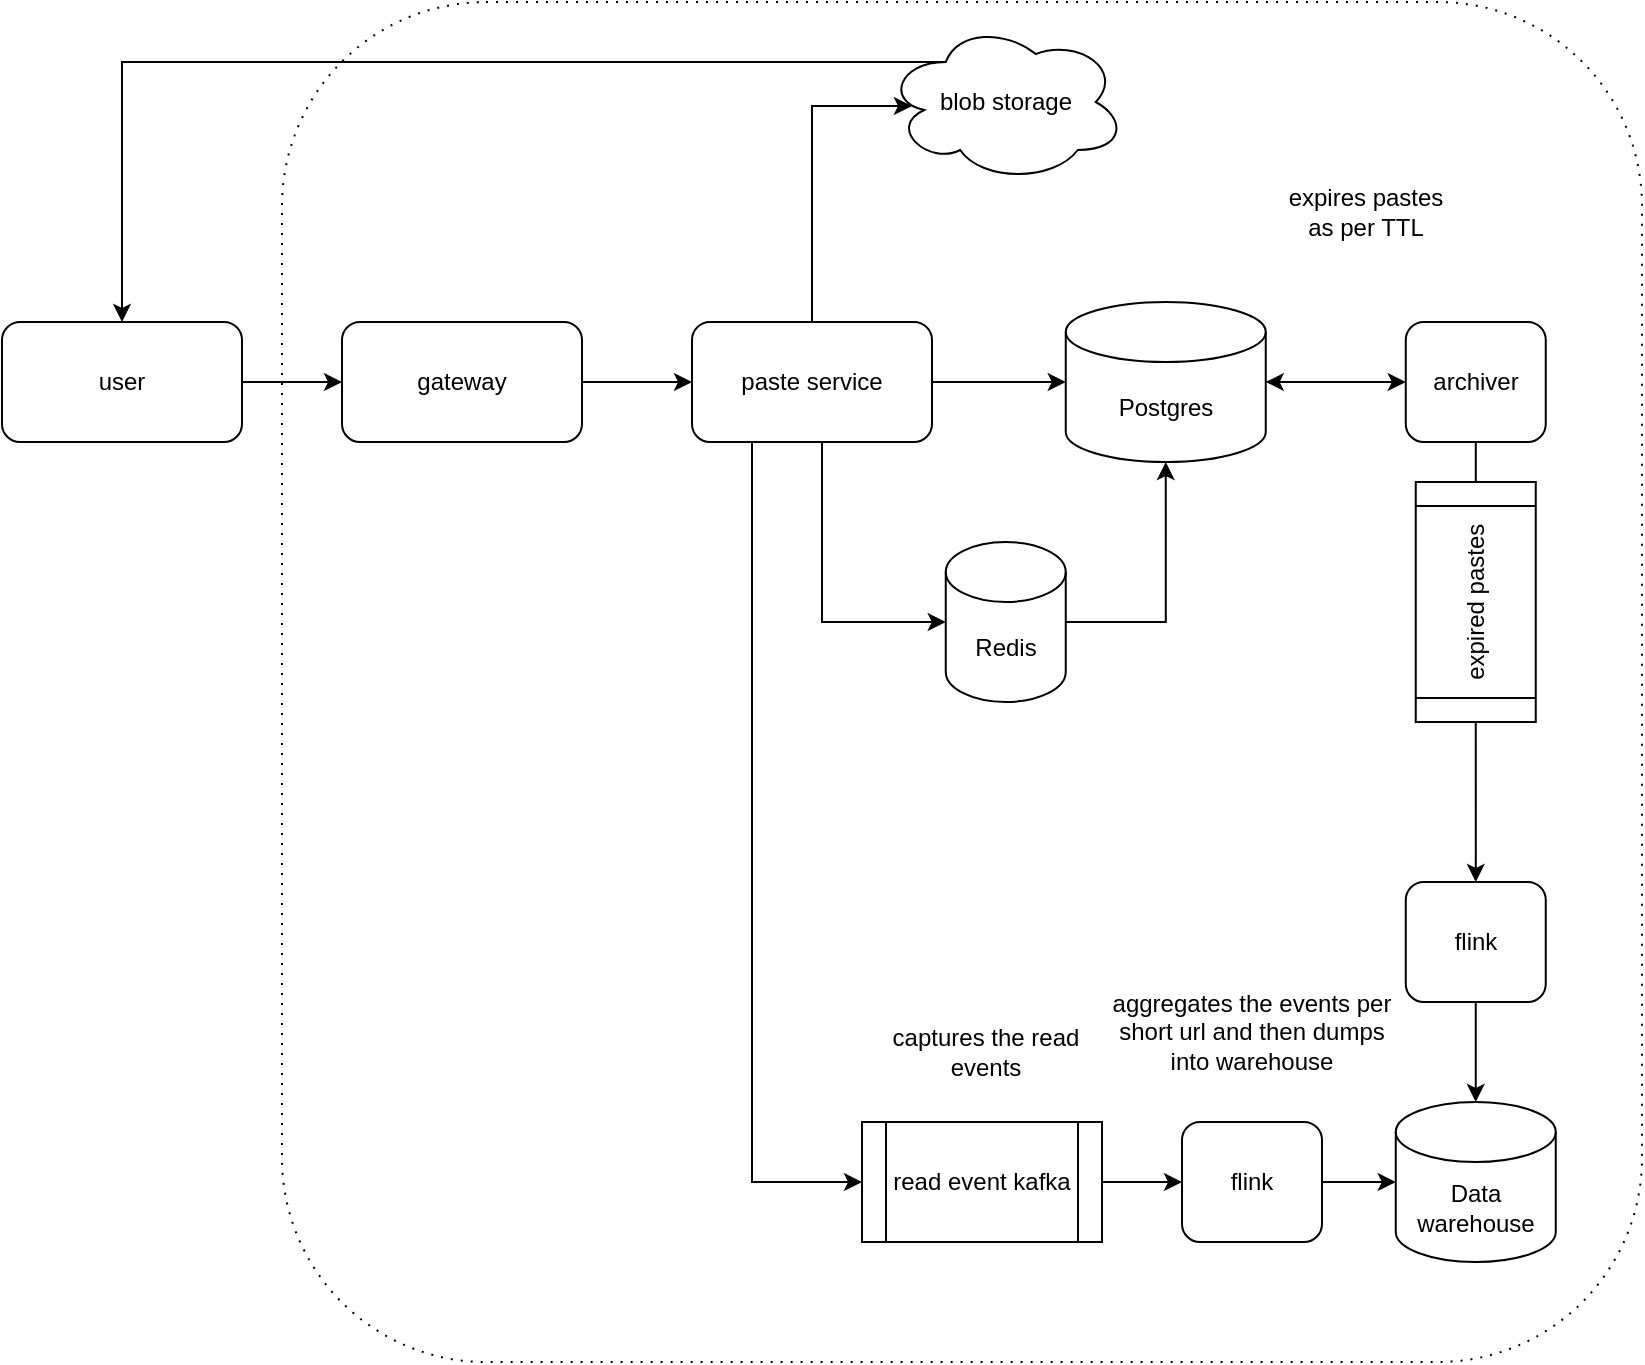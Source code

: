 <mxfile version="28.0.7">
  <diagram name="Page-1" id="qBerdW8tIHPhtDbVmsvb">
    <mxGraphModel dx="2011" dy="1200" grid="1" gridSize="10" guides="1" tooltips="1" connect="1" arrows="1" fold="1" page="1" pageScale="1" pageWidth="850" pageHeight="1100" math="0" shadow="0">
      <root>
        <mxCell id="0" />
        <mxCell id="1" parent="0" />
        <mxCell id="fvFxRy8mnweWSK4BVMKE-34" value="" style="rounded=1;whiteSpace=wrap;html=1;dashed=1;dashPattern=1 4;" parent="1" vertex="1">
          <mxGeometry x="160" y="180" width="680" height="680" as="geometry" />
        </mxCell>
        <mxCell id="fvFxRy8mnweWSK4BVMKE-35" style="edgeStyle=orthogonalEdgeStyle;rounded=0;orthogonalLoop=1;jettySize=auto;html=1;exitX=1;exitY=0.5;exitDx=0;exitDy=0;entryX=0;entryY=0.5;entryDx=0;entryDy=0;" parent="1" source="fvFxRy8mnweWSK4BVMKE-1" target="fvFxRy8mnweWSK4BVMKE-2" edge="1">
          <mxGeometry relative="1" as="geometry" />
        </mxCell>
        <mxCell id="fvFxRy8mnweWSK4BVMKE-1" value="user" style="rounded=1;whiteSpace=wrap;html=1;" parent="1" vertex="1">
          <mxGeometry x="20" y="340" width="120" height="60" as="geometry" />
        </mxCell>
        <mxCell id="fvFxRy8mnweWSK4BVMKE-36" style="edgeStyle=orthogonalEdgeStyle;rounded=0;orthogonalLoop=1;jettySize=auto;html=1;exitX=1;exitY=0.5;exitDx=0;exitDy=0;entryX=0;entryY=0.5;entryDx=0;entryDy=0;" parent="1" source="fvFxRy8mnweWSK4BVMKE-2" target="fvFxRy8mnweWSK4BVMKE-4" edge="1">
          <mxGeometry relative="1" as="geometry">
            <Array as="points">
              <mxPoint x="340" y="370" />
              <mxPoint x="340" y="370" />
            </Array>
          </mxGeometry>
        </mxCell>
        <mxCell id="fvFxRy8mnweWSK4BVMKE-2" value="gateway" style="rounded=1;whiteSpace=wrap;html=1;" parent="1" vertex="1">
          <mxGeometry x="190" y="340" width="120" height="60" as="geometry" />
        </mxCell>
        <mxCell id="Td-5KWlAO-xC2juJ-Ogx-8" style="edgeStyle=orthogonalEdgeStyle;rounded=0;orthogonalLoop=1;jettySize=auto;html=1;entryX=0.109;entryY=0.525;entryDx=0;entryDy=0;entryPerimeter=0;" edge="1" parent="1" source="fvFxRy8mnweWSK4BVMKE-4" target="Td-5KWlAO-xC2juJ-Ogx-7">
          <mxGeometry relative="1" as="geometry">
            <Array as="points">
              <mxPoint x="425" y="232" />
            </Array>
          </mxGeometry>
        </mxCell>
        <mxCell id="fvFxRy8mnweWSK4BVMKE-4" value="paste service" style="rounded=1;whiteSpace=wrap;html=1;" parent="1" vertex="1">
          <mxGeometry x="365" y="340" width="120" height="60" as="geometry" />
        </mxCell>
        <mxCell id="fvFxRy8mnweWSK4BVMKE-27" style="edgeStyle=orthogonalEdgeStyle;rounded=0;orthogonalLoop=1;jettySize=auto;html=1;entryX=0;entryY=0.5;entryDx=0;entryDy=0;exitX=0.25;exitY=1;exitDx=0;exitDy=0;" parent="1" source="fvFxRy8mnweWSK4BVMKE-4" target="fvFxRy8mnweWSK4BVMKE-26" edge="1">
          <mxGeometry relative="1" as="geometry">
            <mxPoint x="390" y="600" as="sourcePoint" />
          </mxGeometry>
        </mxCell>
        <mxCell id="fvFxRy8mnweWSK4BVMKE-9" value="Redis" style="shape=cylinder3;whiteSpace=wrap;html=1;boundedLbl=1;backgroundOutline=1;size=15;" parent="1" vertex="1">
          <mxGeometry x="491.88" y="450" width="60" height="80" as="geometry" />
        </mxCell>
        <mxCell id="fvFxRy8mnweWSK4BVMKE-10" value="Postgres" style="shape=cylinder3;whiteSpace=wrap;html=1;boundedLbl=1;backgroundOutline=1;size=15;" parent="1" vertex="1">
          <mxGeometry x="551.88" y="330" width="100" height="80" as="geometry" />
        </mxCell>
        <mxCell id="fvFxRy8mnweWSK4BVMKE-23" style="edgeStyle=orthogonalEdgeStyle;rounded=0;orthogonalLoop=1;jettySize=auto;html=1;entryX=0.5;entryY=1;entryDx=0;entryDy=0;entryPerimeter=0;" parent="1" source="fvFxRy8mnweWSK4BVMKE-9" target="fvFxRy8mnweWSK4BVMKE-10" edge="1">
          <mxGeometry relative="1" as="geometry">
            <mxPoint x="650" y="520" as="targetPoint" />
            <Array as="points">
              <mxPoint x="602" y="490" />
            </Array>
          </mxGeometry>
        </mxCell>
        <mxCell id="fvFxRy8mnweWSK4BVMKE-45" style="edgeStyle=orthogonalEdgeStyle;rounded=0;orthogonalLoop=1;jettySize=auto;html=1;entryX=1;entryY=0.5;entryDx=0;entryDy=0;" parent="1" source="fvFxRy8mnweWSK4BVMKE-24" target="fvFxRy8mnweWSK4BVMKE-44" edge="1">
          <mxGeometry relative="1" as="geometry">
            <Array as="points">
              <mxPoint x="757" y="421" />
            </Array>
          </mxGeometry>
        </mxCell>
        <mxCell id="fvFxRy8mnweWSK4BVMKE-24" value="archiver" style="rounded=1;whiteSpace=wrap;html=1;" parent="1" vertex="1">
          <mxGeometry x="721.88" y="340" width="70" height="60" as="geometry" />
        </mxCell>
        <mxCell id="fvFxRy8mnweWSK4BVMKE-25" style="edgeStyle=orthogonalEdgeStyle;rounded=0;orthogonalLoop=1;jettySize=auto;html=1;entryX=1;entryY=0.5;entryDx=0;entryDy=0;entryPerimeter=0;startArrow=classic;startFill=1;" parent="1" source="fvFxRy8mnweWSK4BVMKE-24" target="fvFxRy8mnweWSK4BVMKE-10" edge="1">
          <mxGeometry relative="1" as="geometry">
            <Array as="points">
              <mxPoint x="680" y="370" />
            </Array>
            <mxPoint x="710" y="520" as="targetPoint" />
          </mxGeometry>
        </mxCell>
        <mxCell id="fvFxRy8mnweWSK4BVMKE-29" style="edgeStyle=orthogonalEdgeStyle;rounded=0;orthogonalLoop=1;jettySize=auto;html=1;entryX=0;entryY=0.5;entryDx=0;entryDy=0;" parent="1" source="fvFxRy8mnweWSK4BVMKE-26" target="fvFxRy8mnweWSK4BVMKE-28" edge="1">
          <mxGeometry relative="1" as="geometry" />
        </mxCell>
        <mxCell id="fvFxRy8mnweWSK4BVMKE-26" value="read event kafka" style="shape=process;whiteSpace=wrap;html=1;backgroundOutline=1;" parent="1" vertex="1">
          <mxGeometry x="450" y="740" width="120" height="60" as="geometry" />
        </mxCell>
        <mxCell id="fvFxRy8mnweWSK4BVMKE-28" value="flink" style="rounded=1;whiteSpace=wrap;html=1;" parent="1" vertex="1">
          <mxGeometry x="610" y="740" width="70" height="60" as="geometry" />
        </mxCell>
        <mxCell id="fvFxRy8mnweWSK4BVMKE-30" value="Data warehouse" style="shape=cylinder3;whiteSpace=wrap;html=1;boundedLbl=1;backgroundOutline=1;size=15;" parent="1" vertex="1">
          <mxGeometry x="716.88" y="730" width="80" height="80" as="geometry" />
        </mxCell>
        <mxCell id="fvFxRy8mnweWSK4BVMKE-32" style="edgeStyle=orthogonalEdgeStyle;rounded=0;orthogonalLoop=1;jettySize=auto;html=1;entryX=0;entryY=0.5;entryDx=0;entryDy=0;entryPerimeter=0;" parent="1" source="fvFxRy8mnweWSK4BVMKE-28" target="fvFxRy8mnweWSK4BVMKE-30" edge="1">
          <mxGeometry relative="1" as="geometry">
            <mxPoint x="710" y="770" as="targetPoint" />
          </mxGeometry>
        </mxCell>
        <mxCell id="fvFxRy8mnweWSK4BVMKE-40" value="expires pastes as per TTL" style="text;html=1;align=center;verticalAlign=middle;whiteSpace=wrap;rounded=0;" parent="1" vertex="1">
          <mxGeometry x="656.88" y="270" width="90" height="30" as="geometry" />
        </mxCell>
        <mxCell id="fvFxRy8mnweWSK4BVMKE-41" value="captures the read events" style="text;html=1;align=center;verticalAlign=middle;whiteSpace=wrap;rounded=0;" parent="1" vertex="1">
          <mxGeometry x="462.5" y="690" width="97.5" height="30" as="geometry" />
        </mxCell>
        <mxCell id="fvFxRy8mnweWSK4BVMKE-42" value="aggregates the events per short url and then dumps into warehouse" style="text;html=1;align=center;verticalAlign=middle;whiteSpace=wrap;rounded=0;" parent="1" vertex="1">
          <mxGeometry x="568.13" y="680" width="153.75" height="30" as="geometry" />
        </mxCell>
        <mxCell id="Td-5KWlAO-xC2juJ-Ogx-4" style="edgeStyle=orthogonalEdgeStyle;rounded=0;orthogonalLoop=1;jettySize=auto;html=1;exitX=0;exitY=0.5;exitDx=0;exitDy=0;entryX=0.5;entryY=0;entryDx=0;entryDy=0;" edge="1" parent="1" source="fvFxRy8mnweWSK4BVMKE-44" target="Td-5KWlAO-xC2juJ-Ogx-2">
          <mxGeometry relative="1" as="geometry">
            <Array as="points">
              <mxPoint x="757" y="600" />
              <mxPoint x="757" y="600" />
            </Array>
          </mxGeometry>
        </mxCell>
        <mxCell id="fvFxRy8mnweWSK4BVMKE-44" value="expired pastes" style="shape=process;whiteSpace=wrap;html=1;backgroundOutline=1;rotation=-90;" parent="1" vertex="1">
          <mxGeometry x="696.88" y="450" width="120" height="60" as="geometry" />
        </mxCell>
        <mxCell id="Td-5KWlAO-xC2juJ-Ogx-1" style="edgeStyle=orthogonalEdgeStyle;rounded=0;orthogonalLoop=1;jettySize=auto;html=1;entryX=0;entryY=0.5;entryDx=0;entryDy=0;entryPerimeter=0;" edge="1" parent="1" source="fvFxRy8mnweWSK4BVMKE-4" target="fvFxRy8mnweWSK4BVMKE-10">
          <mxGeometry relative="1" as="geometry" />
        </mxCell>
        <mxCell id="Td-5KWlAO-xC2juJ-Ogx-2" value="flink" style="rounded=1;whiteSpace=wrap;html=1;" vertex="1" parent="1">
          <mxGeometry x="721.88" y="620" width="70" height="60" as="geometry" />
        </mxCell>
        <mxCell id="Td-5KWlAO-xC2juJ-Ogx-5" style="edgeStyle=orthogonalEdgeStyle;rounded=0;orthogonalLoop=1;jettySize=auto;html=1;exitX=0.5;exitY=1;exitDx=0;exitDy=0;entryX=0.5;entryY=0;entryDx=0;entryDy=0;entryPerimeter=0;" edge="1" parent="1" source="Td-5KWlAO-xC2juJ-Ogx-2" target="fvFxRy8mnweWSK4BVMKE-30">
          <mxGeometry relative="1" as="geometry" />
        </mxCell>
        <mxCell id="Td-5KWlAO-xC2juJ-Ogx-6" style="edgeStyle=orthogonalEdgeStyle;rounded=0;orthogonalLoop=1;jettySize=auto;html=1;entryX=0;entryY=0.5;entryDx=0;entryDy=0;entryPerimeter=0;" edge="1" parent="1" source="fvFxRy8mnweWSK4BVMKE-4" target="fvFxRy8mnweWSK4BVMKE-9">
          <mxGeometry relative="1" as="geometry">
            <Array as="points">
              <mxPoint x="430" y="490" />
            </Array>
          </mxGeometry>
        </mxCell>
        <mxCell id="Td-5KWlAO-xC2juJ-Ogx-9" style="edgeStyle=orthogonalEdgeStyle;rounded=0;orthogonalLoop=1;jettySize=auto;html=1;exitX=0.25;exitY=0.25;exitDx=0;exitDy=0;exitPerimeter=0;" edge="1" parent="1" source="Td-5KWlAO-xC2juJ-Ogx-7" target="fvFxRy8mnweWSK4BVMKE-1">
          <mxGeometry relative="1" as="geometry" />
        </mxCell>
        <mxCell id="Td-5KWlAO-xC2juJ-Ogx-7" value="blob storage" style="ellipse;shape=cloud;whiteSpace=wrap;html=1;" vertex="1" parent="1">
          <mxGeometry x="461.88" y="190" width="120" height="80" as="geometry" />
        </mxCell>
      </root>
    </mxGraphModel>
  </diagram>
</mxfile>
